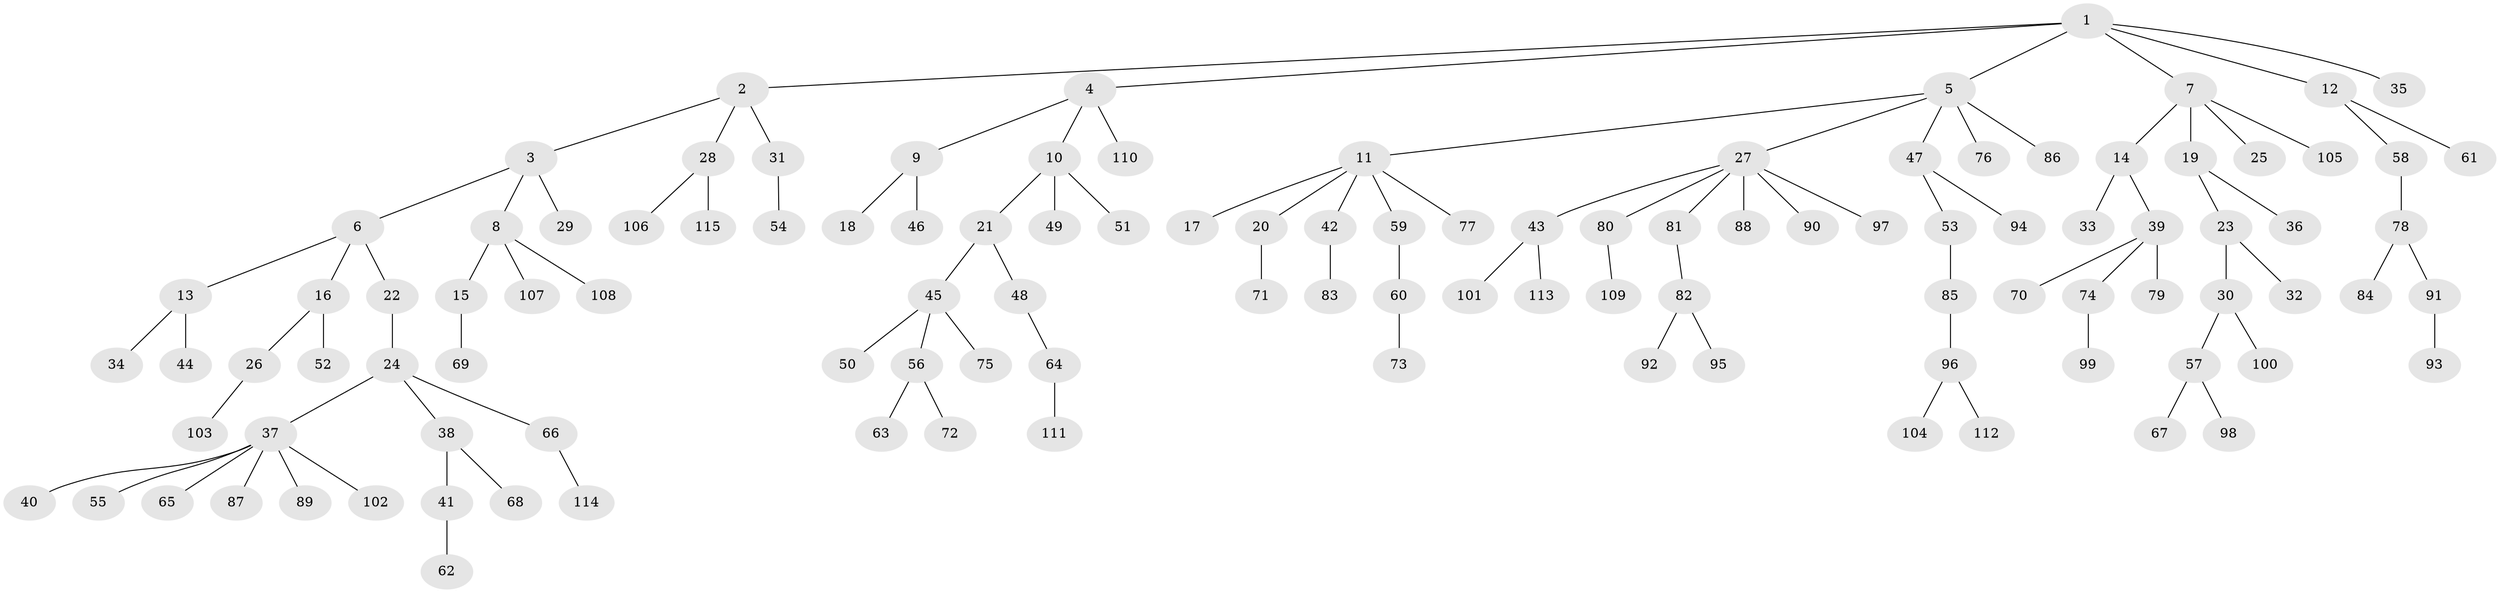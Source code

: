 // coarse degree distribution, {8: 0.012345679012345678, 4: 0.06172839506172839, 6: 0.037037037037037035, 5: 0.012345679012345678, 2: 0.24691358024691357, 3: 0.07407407407407407, 1: 0.5432098765432098, 7: 0.012345679012345678}
// Generated by graph-tools (version 1.1) at 2025/24/03/03/25 07:24:06]
// undirected, 115 vertices, 114 edges
graph export_dot {
graph [start="1"]
  node [color=gray90,style=filled];
  1;
  2;
  3;
  4;
  5;
  6;
  7;
  8;
  9;
  10;
  11;
  12;
  13;
  14;
  15;
  16;
  17;
  18;
  19;
  20;
  21;
  22;
  23;
  24;
  25;
  26;
  27;
  28;
  29;
  30;
  31;
  32;
  33;
  34;
  35;
  36;
  37;
  38;
  39;
  40;
  41;
  42;
  43;
  44;
  45;
  46;
  47;
  48;
  49;
  50;
  51;
  52;
  53;
  54;
  55;
  56;
  57;
  58;
  59;
  60;
  61;
  62;
  63;
  64;
  65;
  66;
  67;
  68;
  69;
  70;
  71;
  72;
  73;
  74;
  75;
  76;
  77;
  78;
  79;
  80;
  81;
  82;
  83;
  84;
  85;
  86;
  87;
  88;
  89;
  90;
  91;
  92;
  93;
  94;
  95;
  96;
  97;
  98;
  99;
  100;
  101;
  102;
  103;
  104;
  105;
  106;
  107;
  108;
  109;
  110;
  111;
  112;
  113;
  114;
  115;
  1 -- 2;
  1 -- 4;
  1 -- 5;
  1 -- 7;
  1 -- 12;
  1 -- 35;
  2 -- 3;
  2 -- 28;
  2 -- 31;
  3 -- 6;
  3 -- 8;
  3 -- 29;
  4 -- 9;
  4 -- 10;
  4 -- 110;
  5 -- 11;
  5 -- 27;
  5 -- 47;
  5 -- 76;
  5 -- 86;
  6 -- 13;
  6 -- 16;
  6 -- 22;
  7 -- 14;
  7 -- 19;
  7 -- 25;
  7 -- 105;
  8 -- 15;
  8 -- 107;
  8 -- 108;
  9 -- 18;
  9 -- 46;
  10 -- 21;
  10 -- 49;
  10 -- 51;
  11 -- 17;
  11 -- 20;
  11 -- 42;
  11 -- 59;
  11 -- 77;
  12 -- 58;
  12 -- 61;
  13 -- 34;
  13 -- 44;
  14 -- 33;
  14 -- 39;
  15 -- 69;
  16 -- 26;
  16 -- 52;
  19 -- 23;
  19 -- 36;
  20 -- 71;
  21 -- 45;
  21 -- 48;
  22 -- 24;
  23 -- 30;
  23 -- 32;
  24 -- 37;
  24 -- 38;
  24 -- 66;
  26 -- 103;
  27 -- 43;
  27 -- 80;
  27 -- 81;
  27 -- 88;
  27 -- 90;
  27 -- 97;
  28 -- 106;
  28 -- 115;
  30 -- 57;
  30 -- 100;
  31 -- 54;
  37 -- 40;
  37 -- 55;
  37 -- 65;
  37 -- 87;
  37 -- 89;
  37 -- 102;
  38 -- 41;
  38 -- 68;
  39 -- 70;
  39 -- 74;
  39 -- 79;
  41 -- 62;
  42 -- 83;
  43 -- 101;
  43 -- 113;
  45 -- 50;
  45 -- 56;
  45 -- 75;
  47 -- 53;
  47 -- 94;
  48 -- 64;
  53 -- 85;
  56 -- 63;
  56 -- 72;
  57 -- 67;
  57 -- 98;
  58 -- 78;
  59 -- 60;
  60 -- 73;
  64 -- 111;
  66 -- 114;
  74 -- 99;
  78 -- 84;
  78 -- 91;
  80 -- 109;
  81 -- 82;
  82 -- 92;
  82 -- 95;
  85 -- 96;
  91 -- 93;
  96 -- 104;
  96 -- 112;
}
